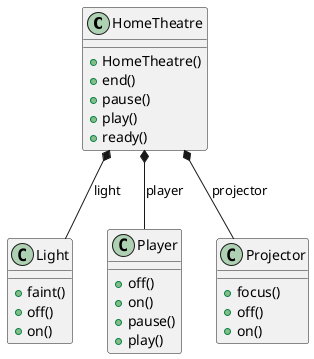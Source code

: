 @startuml
class HomeTheatre {
    + HomeTheatre()
    + end()
    + pause()
    + play()
    + ready()
}
class Light {
    + faint()
    + off()
    + on()
}
class Player {
    + off()
    + on()
    + pause()
    + play()
}
class Projector {
    + focus()
    + off()
    + on()
}
HomeTheatre *-- Light : light
HomeTheatre *-- Player : player
HomeTheatre *-- Projector : projector
@enduml